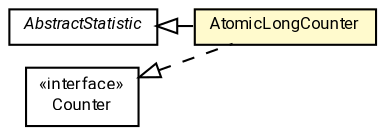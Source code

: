 #!/usr/local/bin/dot
#
# Class diagram 
# Generated by UMLGraph version R5_7_2-60-g0e99a6 (http://www.spinellis.gr/umlgraph/)
#

digraph G {
	graph [fontnames="svg"]
	edge [fontname="Roboto",fontsize=7,labelfontname="Roboto",labelfontsize=7,color="black"];
	node [fontname="Roboto",fontcolor="black",fontsize=8,shape=plaintext,margin=0,width=0,height=0];
	nodesep=0.15;
	ranksep=0.25;
	rankdir=LR;
	// de.lmu.ifi.dbs.elki.logging.statistics.AbstractStatistic
	c1696721 [label=<<table title="de.lmu.ifi.dbs.elki.logging.statistics.AbstractStatistic" border="0" cellborder="1" cellspacing="0" cellpadding="2" href="AbstractStatistic.html" target="_parent">
		<tr><td><table border="0" cellspacing="0" cellpadding="1">
		<tr><td align="center" balign="center"> <font face="Roboto"><i>AbstractStatistic</i></font> </td></tr>
		</table></td></tr>
		</table>>, URL="AbstractStatistic.html"];
	// de.lmu.ifi.dbs.elki.logging.statistics.AtomicLongCounter
	c1696723 [label=<<table title="de.lmu.ifi.dbs.elki.logging.statistics.AtomicLongCounter" border="0" cellborder="1" cellspacing="0" cellpadding="2" bgcolor="lemonChiffon" href="AtomicLongCounter.html" target="_parent">
		<tr><td><table border="0" cellspacing="0" cellpadding="1">
		<tr><td align="center" balign="center"> <font face="Roboto">AtomicLongCounter</font> </td></tr>
		</table></td></tr>
		</table>>, URL="AtomicLongCounter.html"];
	// de.lmu.ifi.dbs.elki.logging.statistics.Counter
	c1696728 [label=<<table title="de.lmu.ifi.dbs.elki.logging.statistics.Counter" border="0" cellborder="1" cellspacing="0" cellpadding="2" href="Counter.html" target="_parent">
		<tr><td><table border="0" cellspacing="0" cellpadding="1">
		<tr><td align="center" balign="center"> &#171;interface&#187; </td></tr>
		<tr><td align="center" balign="center"> <font face="Roboto">Counter</font> </td></tr>
		</table></td></tr>
		</table>>, URL="Counter.html"];
	// de.lmu.ifi.dbs.elki.logging.statistics.AtomicLongCounter extends de.lmu.ifi.dbs.elki.logging.statistics.AbstractStatistic
	c1696721 -> c1696723 [arrowtail=empty,dir=back,weight=10];
	// de.lmu.ifi.dbs.elki.logging.statistics.AtomicLongCounter implements de.lmu.ifi.dbs.elki.logging.statistics.Counter
	c1696728 -> c1696723 [arrowtail=empty,style=dashed,dir=back,weight=9];
}

